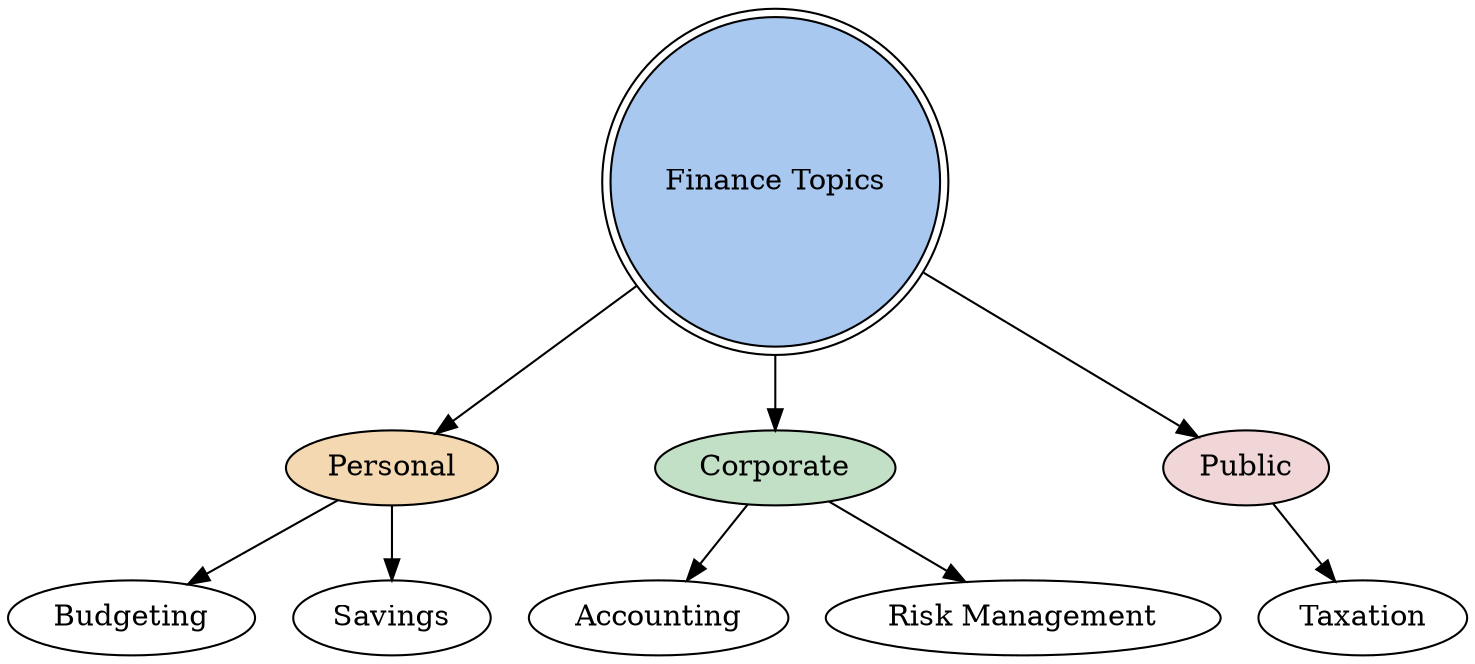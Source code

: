 // Finance Topics
digraph {
	A [label="Finance Topics" fillcolor="#a8c8f0" shape=doublecircle style=filled]
	B [label=Personal fillcolor="#f4d8b2" style=filled]
	C [label=Corporate fillcolor="#c2e0c6" style=filled]
	D [label=Public fillcolor="#f0d6d6" style=filled]
	A -> B
	A -> C
	A -> D
	B -> Budgeting
	B -> Savings
	C -> Accounting
	C -> "Risk Management"
	D -> Taxation
}
